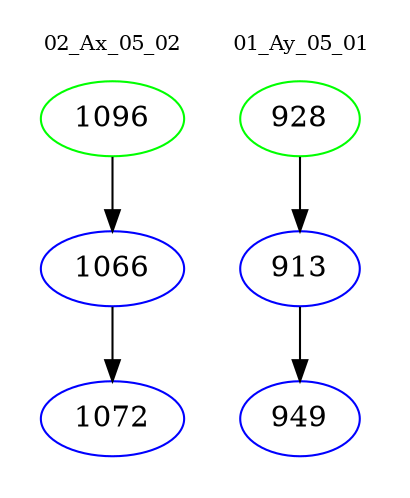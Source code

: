 digraph{
subgraph cluster_0 {
color = white
label = "02_Ax_05_02";
fontsize=10;
T0_1096 [label="1096", color="green"]
T0_1096 -> T0_1066 [color="black"]
T0_1066 [label="1066", color="blue"]
T0_1066 -> T0_1072 [color="black"]
T0_1072 [label="1072", color="blue"]
}
subgraph cluster_1 {
color = white
label = "01_Ay_05_01";
fontsize=10;
T1_928 [label="928", color="green"]
T1_928 -> T1_913 [color="black"]
T1_913 [label="913", color="blue"]
T1_913 -> T1_949 [color="black"]
T1_949 [label="949", color="blue"]
}
}
